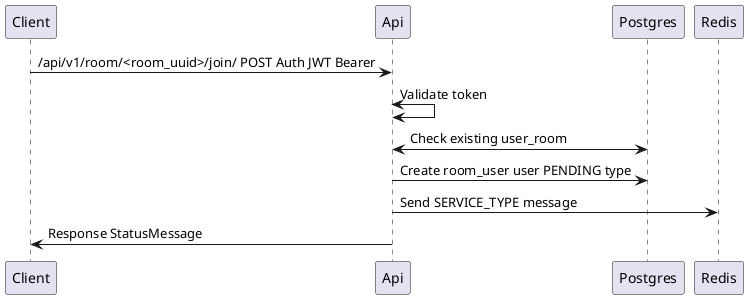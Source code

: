 @startuml
Client -> Api: /api/v1/room/<room_uuid>/join/ POST Auth JWT Bearer
Api <-> Api: Validate token
Api <-> Postgres: Check existing user_room
Api -> Postgres: Create room_user user PENDING type
Api -> Redis : Send SERVICE_TYPE message
Api -> Client: Response StatusMessage
@enduml